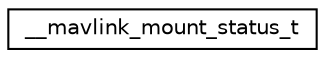digraph "Graphical Class Hierarchy"
{
 // INTERACTIVE_SVG=YES
  edge [fontname="Helvetica",fontsize="10",labelfontname="Helvetica",labelfontsize="10"];
  node [fontname="Helvetica",fontsize="10",shape=record];
  rankdir="LR";
  Node1 [label="__mavlink_mount_status_t",height=0.2,width=0.4,color="black", fillcolor="white", style="filled",URL="$struct____mavlink__mount__status__t.html"];
}

